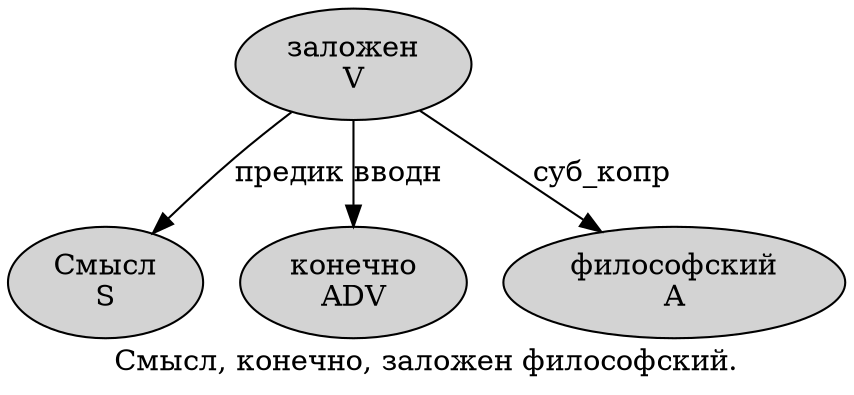 digraph SENTENCE_2280 {
	graph [label="Смысл, конечно, заложен философский."]
	node [style=filled]
		0 [label="Смысл
S" color="" fillcolor=lightgray penwidth=1 shape=ellipse]
		2 [label="конечно
ADV" color="" fillcolor=lightgray penwidth=1 shape=ellipse]
		4 [label="заложен
V" color="" fillcolor=lightgray penwidth=1 shape=ellipse]
		5 [label="философский
A" color="" fillcolor=lightgray penwidth=1 shape=ellipse]
			4 -> 0 [label="предик"]
			4 -> 2 [label="вводн"]
			4 -> 5 [label="суб_копр"]
}